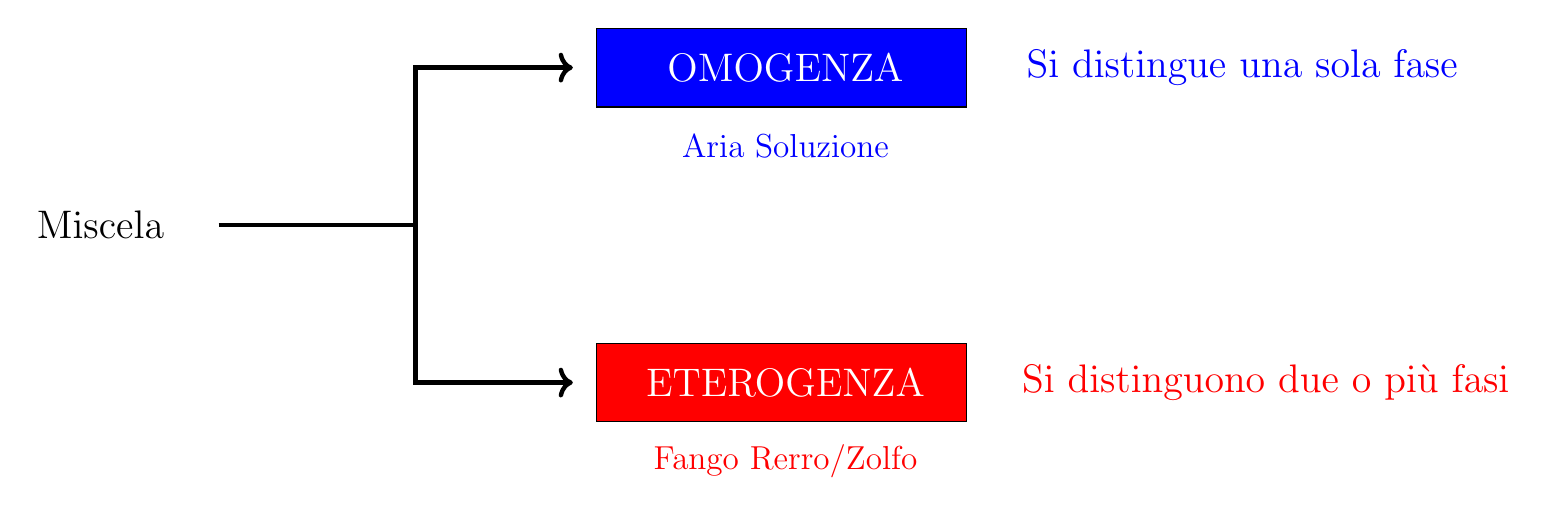 ﻿\begin{tikzpicture}
\node at (0,2) {\Large Miscela};
\draw[->,ultra thick] (1.5,2) -- (4,2) -- (4,4) -- (6,4);
\draw[fill=blue] (6.3,3.5) -- (6.3,4.5) -- (11,4.5) -- (11,3.5)  -- cycle;
\node[white] at (8.7,4) {\Large OMOGENZA};
\node[blue] at (14.5,4) {\Large Si distingue una sola fase};
\node[blue] at (8.7,3) {\large Aria Soluzione};

\draw[fill=red] (6.3,-.5) -- (6.3,.5) -- (11,.5) -- (11,-.5)  -- cycle;
\node[white] at (8.7,0) {\Large ETEROGENZA};
\draw[->,ultra thick]  (4,2) -- (4,0) -- (6,0);
\node[red] at (14.8,0) {\Large Si distinguono due o più fasi};
\node[red] at (8.7,-1) {\large Fango Rerro/Zolfo};
\end{tikzpicture}